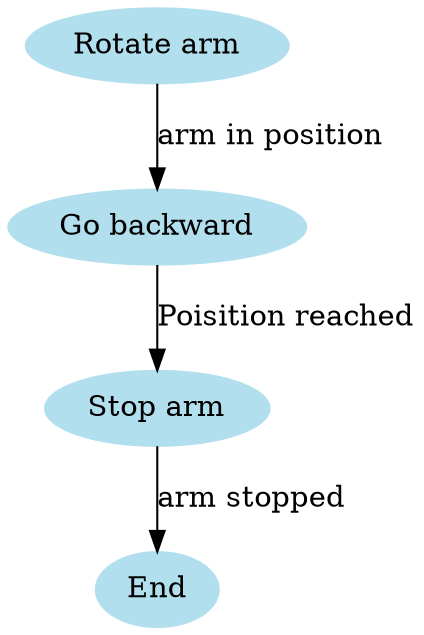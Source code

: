 /* IO.avr module. Charge balls Final State Machine */
digraph loadBallFsm 
{
	node [color=lightblue2, style=filled];
	"Rotate arm" -> "Go backward" [label = "arm in position"];
	"Go backward" -> "Stop arm" [label = "Poisition reached"];
	"Stop arm" -> End [label = "arm stopped"];
}
